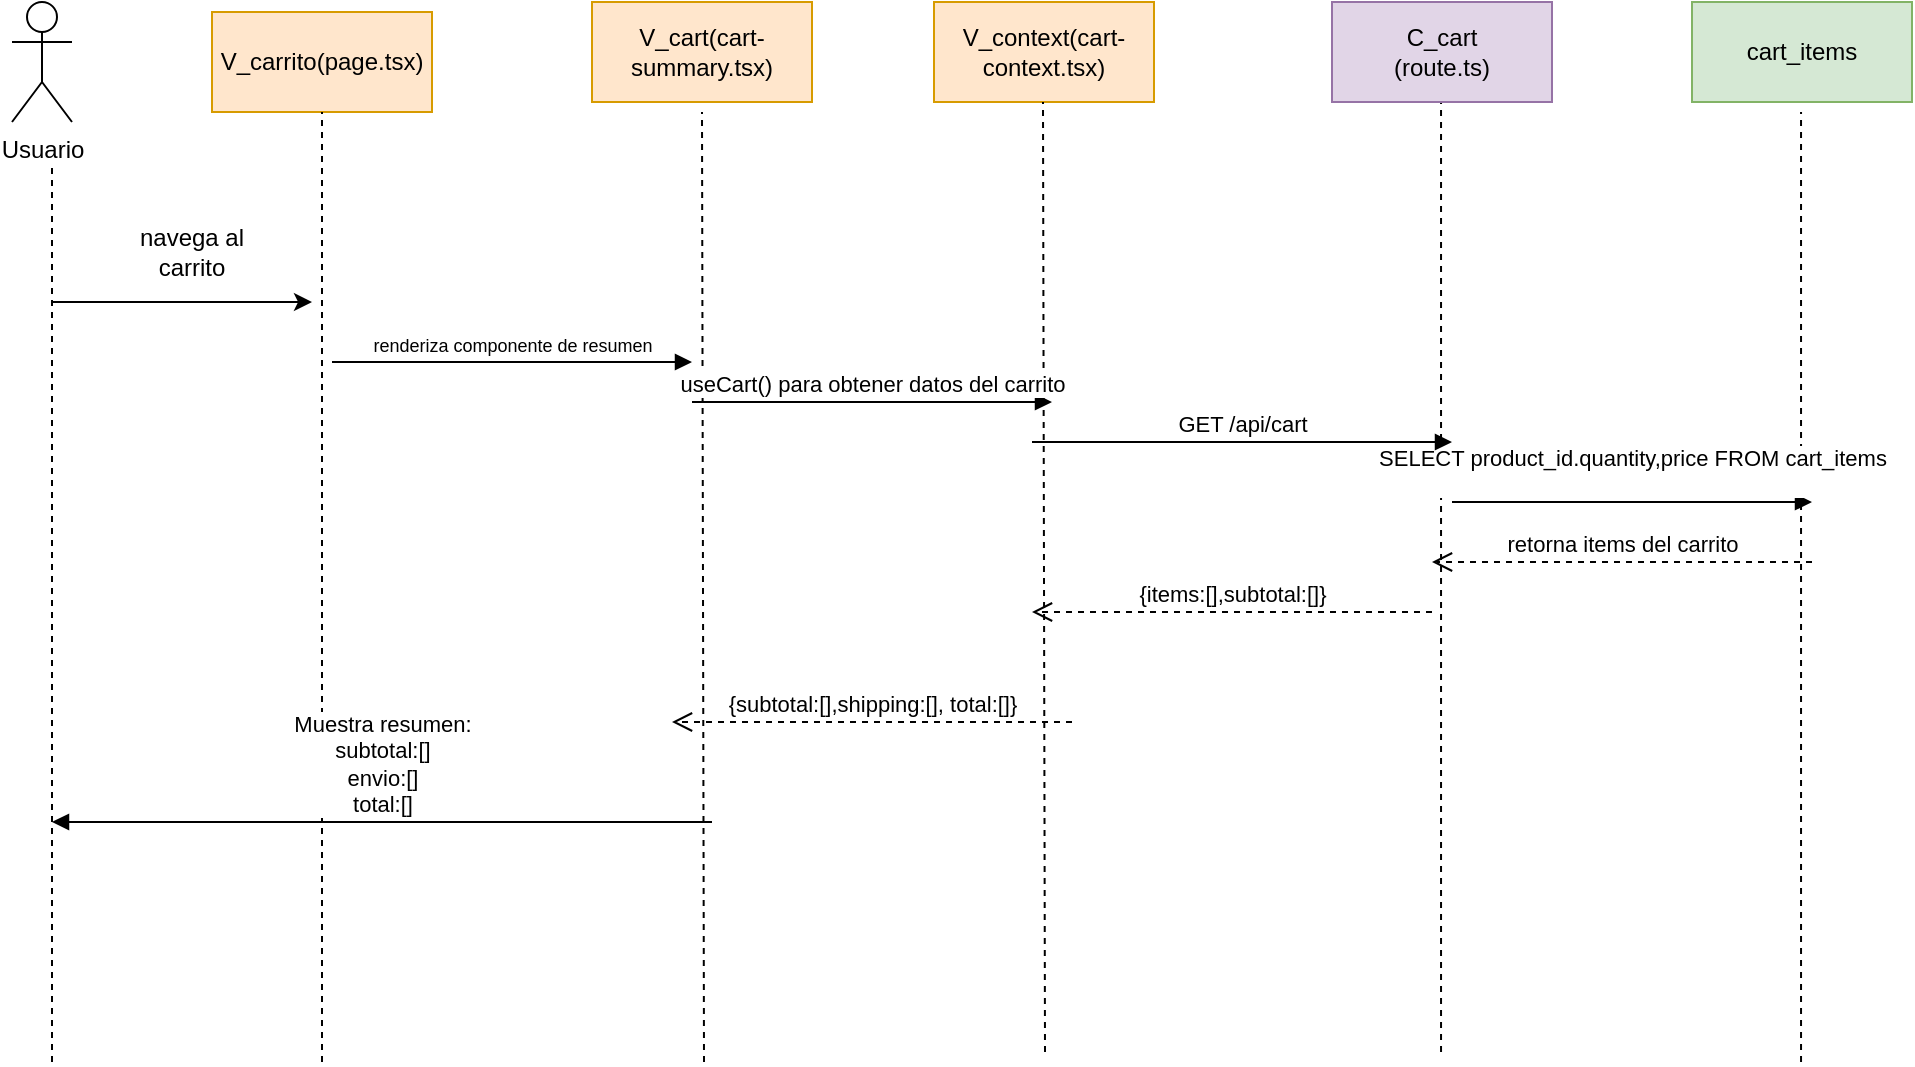 <mxfile version="28.2.5">
  <diagram name="Página-1" id="2rj19UhDSFJnFfgUXsGi">
    <mxGraphModel grid="1" page="1" gridSize="10" guides="1" tooltips="1" connect="1" arrows="1" fold="1" pageScale="1" pageWidth="827" pageHeight="1169" math="0" shadow="0">
      <root>
        <mxCell id="0" />
        <mxCell id="1" parent="0" />
        <mxCell id="5jErHOuaTYVGpomVo7eb-107" value="Usuario" style="shape=umlActor;verticalLabelPosition=bottom;verticalAlign=top;html=1;labelPosition=center;align=center;" vertex="1" parent="1">
          <mxGeometry x="610" y="380" width="30" height="60" as="geometry" />
        </mxCell>
        <mxCell id="5jErHOuaTYVGpomVo7eb-108" value="V_carrito(page.tsx)" style="html=1;whiteSpace=wrap;fillColor=#ffe6cc;strokeColor=#d79b00;" vertex="1" parent="1">
          <mxGeometry x="710" y="385" width="110" height="50" as="geometry" />
        </mxCell>
        <mxCell id="5jErHOuaTYVGpomVo7eb-109" value="" style="endArrow=none;dashed=1;html=1;rounded=0;" edge="1" parent="1">
          <mxGeometry width="50" height="50" relative="1" as="geometry">
            <mxPoint x="630" y="910" as="sourcePoint" />
            <mxPoint x="630" y="460" as="targetPoint" />
          </mxGeometry>
        </mxCell>
        <mxCell id="5jErHOuaTYVGpomVo7eb-110" value="" style="endArrow=none;dashed=1;html=1;rounded=0;entryX=0.5;entryY=1;entryDx=0;entryDy=0;" edge="1" parent="1" target="5jErHOuaTYVGpomVo7eb-108">
          <mxGeometry width="50" height="50" relative="1" as="geometry">
            <mxPoint x="765" y="910" as="sourcePoint" />
            <mxPoint x="810" y="520" as="targetPoint" />
          </mxGeometry>
        </mxCell>
        <mxCell id="5jErHOuaTYVGpomVo7eb-111" value="" style="endArrow=classic;html=1;rounded=0;" edge="1" parent="1">
          <mxGeometry width="50" height="50" relative="1" as="geometry">
            <mxPoint x="630" y="530" as="sourcePoint" />
            <mxPoint x="760" y="530" as="targetPoint" />
          </mxGeometry>
        </mxCell>
        <mxCell id="5jErHOuaTYVGpomVo7eb-112" value="navega al carrito" style="text;html=1;align=center;verticalAlign=middle;whiteSpace=wrap;rounded=0;" vertex="1" parent="1">
          <mxGeometry x="660" y="490" width="80" height="30" as="geometry" />
        </mxCell>
        <mxCell id="5jErHOuaTYVGpomVo7eb-113" value="" style="endArrow=none;dashed=1;html=1;rounded=0;entryX=0.5;entryY=1;entryDx=0;entryDy=0;" edge="1" parent="1">
          <mxGeometry width="50" height="50" relative="1" as="geometry">
            <mxPoint x="956" y="910" as="sourcePoint" />
            <mxPoint x="955" y="435" as="targetPoint" />
          </mxGeometry>
        </mxCell>
        <mxCell id="5jErHOuaTYVGpomVo7eb-114" value="" style="endArrow=none;dashed=1;html=1;rounded=0;entryX=0.5;entryY=1;entryDx=0;entryDy=0;" edge="1" parent="1">
          <mxGeometry width="50" height="50" relative="1" as="geometry">
            <mxPoint x="1324.52" y="905" as="sourcePoint" />
            <mxPoint x="1324.52" y="430" as="targetPoint" />
          </mxGeometry>
        </mxCell>
        <mxCell id="5jErHOuaTYVGpomVo7eb-115" value="&lt;font style=&quot;font-size: 9px;&quot;&gt;renderiza componente de resumen&lt;/font&gt;" style="html=1;verticalAlign=bottom;endArrow=block;curved=0;rounded=0;" edge="1" parent="1">
          <mxGeometry width="80" relative="1" as="geometry">
            <mxPoint x="770" y="560" as="sourcePoint" />
            <mxPoint x="950" y="560" as="targetPoint" />
            <mxPoint as="offset" />
          </mxGeometry>
        </mxCell>
        <mxCell id="5jErHOuaTYVGpomVo7eb-116" value="" style="endArrow=none;dashed=1;html=1;rounded=0;entryX=0.5;entryY=1;entryDx=0;entryDy=0;" edge="1" parent="1">
          <mxGeometry width="50" height="50" relative="1" as="geometry">
            <mxPoint x="1504.52" y="910" as="sourcePoint" />
            <mxPoint x="1504.52" y="435" as="targetPoint" />
          </mxGeometry>
        </mxCell>
        <mxCell id="5jErHOuaTYVGpomVo7eb-117" value="cart_items" style="html=1;whiteSpace=wrap;fillColor=#d5e8d4;strokeColor=#82b366;" vertex="1" parent="1">
          <mxGeometry x="1450" y="380" width="110" height="50" as="geometry" />
        </mxCell>
        <mxCell id="5jErHOuaTYVGpomVo7eb-118" value="retorna items del carrito" style="html=1;verticalAlign=bottom;endArrow=open;dashed=1;endSize=8;curved=0;rounded=0;" edge="1" parent="1">
          <mxGeometry relative="1" as="geometry">
            <mxPoint x="1510" y="660" as="sourcePoint" />
            <mxPoint x="1320" y="660" as="targetPoint" />
          </mxGeometry>
        </mxCell>
        <mxCell id="5jErHOuaTYVGpomVo7eb-119" value="C_cart&lt;br&gt;(route.ts)" style="html=1;whiteSpace=wrap;fillColor=#e1d5e7;strokeColor=#9673a6;" vertex="1" parent="1">
          <mxGeometry x="1270" y="380" width="110" height="50" as="geometry" />
        </mxCell>
        <mxCell id="5jErHOuaTYVGpomVo7eb-120" value="V_cart(cart-summary.tsx)" style="html=1;whiteSpace=wrap;fillColor=#ffe6cc;strokeColor=#d79b00;" vertex="1" parent="1">
          <mxGeometry x="900" y="380" width="110" height="50" as="geometry" />
        </mxCell>
        <mxCell id="5jErHOuaTYVGpomVo7eb-121" value="SELECT product_id.quantity,price FROM cart_items&lt;div&gt;&lt;br&gt;&lt;/div&gt;" style="html=1;verticalAlign=bottom;endArrow=block;curved=0;rounded=0;" edge="1" parent="1">
          <mxGeometry width="80" relative="1" as="geometry">
            <mxPoint x="1330" y="630" as="sourcePoint" />
            <mxPoint x="1510" y="630" as="targetPoint" />
            <mxPoint as="offset" />
          </mxGeometry>
        </mxCell>
        <mxCell id="5jErHOuaTYVGpomVo7eb-122" value="{items:[],subtotal:[]}" style="html=1;verticalAlign=bottom;endArrow=open;dashed=1;endSize=8;curved=0;rounded=0;" edge="1" parent="1">
          <mxGeometry relative="1" as="geometry">
            <mxPoint x="1320" y="685" as="sourcePoint" />
            <mxPoint x="1120" y="685" as="targetPoint" />
          </mxGeometry>
        </mxCell>
        <mxCell id="5jErHOuaTYVGpomVo7eb-123" value="Muestra resumen:&lt;div&gt;subtotal:[]&lt;/div&gt;&lt;div&gt;envio:[]&lt;/div&gt;&lt;div&gt;total:[]&lt;/div&gt;" style="html=1;verticalAlign=bottom;endArrow=block;curved=0;rounded=0;" edge="1" parent="1">
          <mxGeometry width="80" relative="1" as="geometry">
            <mxPoint x="960" y="790" as="sourcePoint" />
            <mxPoint x="630" y="790" as="targetPoint" />
            <mxPoint as="offset" />
          </mxGeometry>
        </mxCell>
        <mxCell id="5jErHOuaTYVGpomVo7eb-124" value="V_context(cart-context.tsx)" style="html=1;whiteSpace=wrap;fillColor=#ffe6cc;strokeColor=#d79b00;" vertex="1" parent="1">
          <mxGeometry x="1071" y="380" width="110" height="50" as="geometry" />
        </mxCell>
        <mxCell id="5jErHOuaTYVGpomVo7eb-125" value="" style="endArrow=none;dashed=1;html=1;rounded=0;entryX=0.5;entryY=1;entryDx=0;entryDy=0;" edge="1" parent="1">
          <mxGeometry width="50" height="50" relative="1" as="geometry">
            <mxPoint x="1126.5" y="905" as="sourcePoint" />
            <mxPoint x="1125.5" y="430" as="targetPoint" />
          </mxGeometry>
        </mxCell>
        <mxCell id="5jErHOuaTYVGpomVo7eb-126" value="useCart() para obtener datos del carrito" style="html=1;verticalAlign=bottom;endArrow=block;curved=0;rounded=0;" edge="1" parent="1">
          <mxGeometry width="80" relative="1" as="geometry">
            <mxPoint x="950" y="580" as="sourcePoint" />
            <mxPoint x="1130" y="580" as="targetPoint" />
            <mxPoint as="offset" />
          </mxGeometry>
        </mxCell>
        <mxCell id="5jErHOuaTYVGpomVo7eb-127" value="GET /api/cart" style="html=1;verticalAlign=bottom;endArrow=block;curved=0;rounded=0;" edge="1" parent="1">
          <mxGeometry width="80" relative="1" as="geometry">
            <mxPoint x="1120" y="600" as="sourcePoint" />
            <mxPoint x="1330" y="600" as="targetPoint" />
            <mxPoint as="offset" />
          </mxGeometry>
        </mxCell>
        <mxCell id="5jErHOuaTYVGpomVo7eb-128" value="{subtotal:[],shipping:[], total:[]}" style="html=1;verticalAlign=bottom;endArrow=open;dashed=1;endSize=8;curved=0;rounded=0;" edge="1" parent="1">
          <mxGeometry relative="1" as="geometry">
            <mxPoint x="1140" y="740" as="sourcePoint" />
            <mxPoint x="940" y="740" as="targetPoint" />
          </mxGeometry>
        </mxCell>
      </root>
    </mxGraphModel>
  </diagram>
</mxfile>
